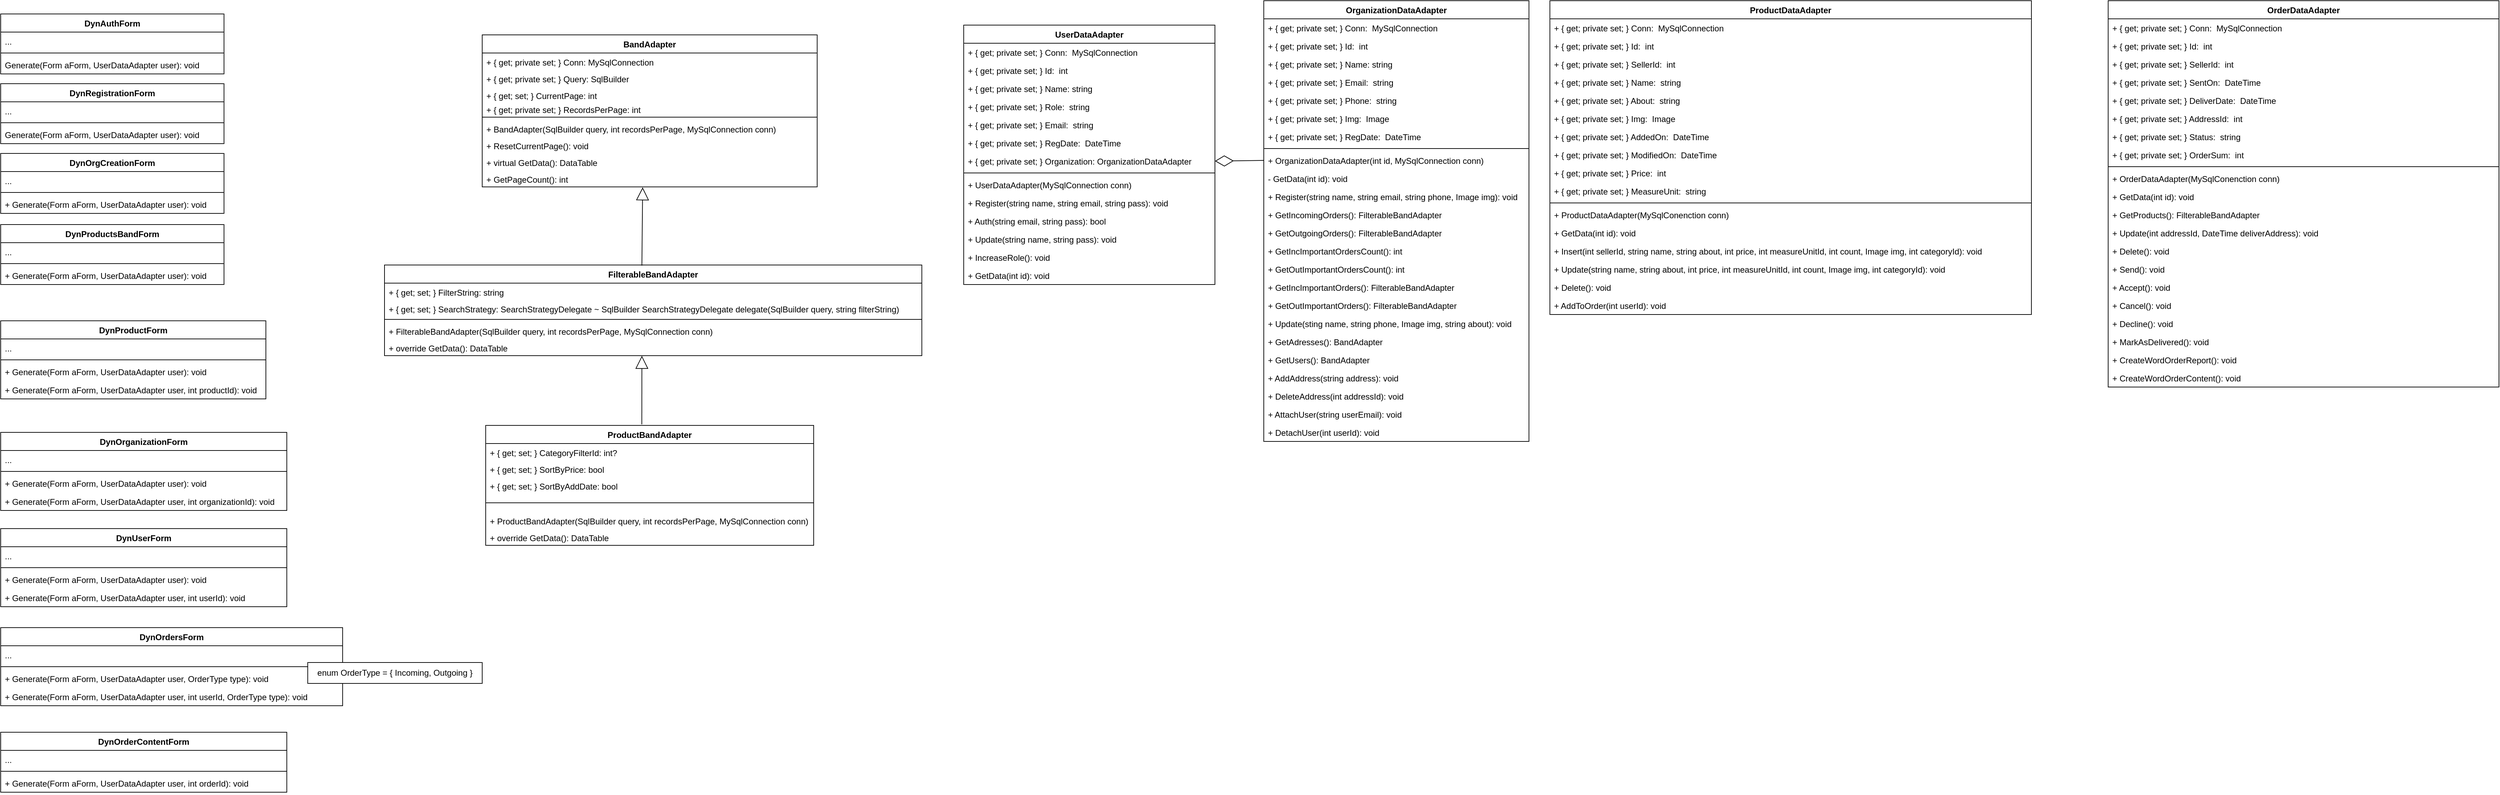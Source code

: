 <mxfile version="14.6.13" type="device" pages="2"><diagram name="Page-1" id="9f46799a-70d6-7492-0946-bef42562c5a5"><mxGraphModel dx="2186" dy="1251" grid="1" gridSize="10" guides="1" tooltips="1" connect="1" arrows="1" fold="1" page="1" pageScale="1" pageWidth="1100" pageHeight="850" background="#ffffff" math="0" shadow="0"><root><mxCell id="0"/><mxCell id="1" parent="0"/><mxCell id="-OoM3OCHSkwNyO_KjY4p-5" value="ProductBandAdapter" style="swimlane;fontStyle=1;align=center;verticalAlign=top;childLayout=stackLayout;horizontal=1;startSize=26;horizontalStack=0;resizeParent=1;resizeParentMax=0;resizeLast=0;collapsible=1;marginBottom=0;" parent="1" vertex="1"><mxGeometry x="255" y="590" width="470" height="172" as="geometry"/></mxCell><mxCell id="-OoM3OCHSkwNyO_KjY4p-13" value="+ { get; set; } CategoryFilterId: int?" style="text;strokeColor=none;fillColor=none;align=left;verticalAlign=top;spacingLeft=4;spacingRight=4;overflow=hidden;rotatable=0;points=[[0,0.5],[1,0.5]];portConstraint=eastwest;" parent="-OoM3OCHSkwNyO_KjY4p-5" vertex="1"><mxGeometry y="26" width="470" height="24" as="geometry"/></mxCell><mxCell id="-OoM3OCHSkwNyO_KjY4p-12" value="+ { get; set; } SortByPrice: bool" style="text;strokeColor=none;fillColor=none;align=left;verticalAlign=top;spacingLeft=4;spacingRight=4;overflow=hidden;rotatable=0;points=[[0,0.5],[1,0.5]];portConstraint=eastwest;" parent="-OoM3OCHSkwNyO_KjY4p-5" vertex="1"><mxGeometry y="50" width="470" height="24" as="geometry"/></mxCell><mxCell id="-OoM3OCHSkwNyO_KjY4p-16" value="+ { get; set; } SortByAddDate: bool" style="text;strokeColor=none;fillColor=none;align=left;verticalAlign=top;spacingLeft=4;spacingRight=4;overflow=hidden;rotatable=0;points=[[0,0.5],[1,0.5]];portConstraint=eastwest;" parent="-OoM3OCHSkwNyO_KjY4p-5" vertex="1"><mxGeometry y="74" width="470" height="24" as="geometry"/></mxCell><mxCell id="-OoM3OCHSkwNyO_KjY4p-7" value="" style="line;strokeWidth=1;fillColor=none;align=left;verticalAlign=middle;spacingTop=-1;spacingLeft=3;spacingRight=3;rotatable=0;labelPosition=right;points=[];portConstraint=eastwest;" parent="-OoM3OCHSkwNyO_KjY4p-5" vertex="1"><mxGeometry y="98" width="470" height="26" as="geometry"/></mxCell><mxCell id="-OoM3OCHSkwNyO_KjY4p-8" value="+ ProductBandAdapter(SqlBuilder query, int recordsPerPage, MySqlConnection conn)&#10;" style="text;strokeColor=none;fillColor=none;align=left;verticalAlign=top;spacingLeft=4;spacingRight=4;overflow=hidden;rotatable=0;points=[[0,0.5],[1,0.5]];portConstraint=eastwest;" parent="-OoM3OCHSkwNyO_KjY4p-5" vertex="1"><mxGeometry y="124" width="470" height="24" as="geometry"/></mxCell><mxCell id="-OoM3OCHSkwNyO_KjY4p-19" value="+ override GetData(): DataTable" style="text;strokeColor=none;fillColor=none;align=left;verticalAlign=top;spacingLeft=4;spacingRight=4;overflow=hidden;rotatable=0;points=[[0,0.5],[1,0.5]];portConstraint=eastwest;" parent="-OoM3OCHSkwNyO_KjY4p-5" vertex="1"><mxGeometry y="148" width="470" height="24" as="geometry"/></mxCell><mxCell id="-OoM3OCHSkwNyO_KjY4p-47" value="FilterableBandAdapter" style="swimlane;fontStyle=1;align=center;verticalAlign=top;childLayout=stackLayout;horizontal=1;startSize=26;horizontalStack=0;resizeParent=1;resizeParentMax=0;resizeLast=0;collapsible=1;marginBottom=0;" parent="1" vertex="1"><mxGeometry x="110" y="360" width="770" height="130" as="geometry"/></mxCell><mxCell id="Ltwi-1TXLER6KvGc0Dnz-1" value="+ { get; set; } FilterString: string" style="text;strokeColor=none;fillColor=none;align=left;verticalAlign=top;spacingLeft=4;spacingRight=4;overflow=hidden;rotatable=0;points=[[0,0.5],[1,0.5]];portConstraint=eastwest;" parent="-OoM3OCHSkwNyO_KjY4p-47" vertex="1"><mxGeometry y="26" width="770" height="24" as="geometry"/></mxCell><mxCell id="-OoM3OCHSkwNyO_KjY4p-53" value="+ { get; set; } SearchStrategy: SearchStrategyDelegate ~ SqlBuilder SearchStrategyDelegate delegate(SqlBuilder query, string filterString)" style="text;strokeColor=none;fillColor=none;align=left;verticalAlign=top;spacingLeft=4;spacingRight=4;overflow=hidden;rotatable=0;points=[[0,0.5],[1,0.5]];portConstraint=eastwest;" parent="-OoM3OCHSkwNyO_KjY4p-47" vertex="1"><mxGeometry y="50" width="770" height="24" as="geometry"/></mxCell><mxCell id="-OoM3OCHSkwNyO_KjY4p-49" value="" style="line;strokeWidth=1;fillColor=none;align=left;verticalAlign=middle;spacingTop=-1;spacingLeft=3;spacingRight=3;rotatable=0;labelPosition=right;points=[];portConstraint=eastwest;" parent="-OoM3OCHSkwNyO_KjY4p-47" vertex="1"><mxGeometry y="74" width="770" height="8" as="geometry"/></mxCell><mxCell id="-OoM3OCHSkwNyO_KjY4p-55" value="+ FilterableBandAdapter(SqlBuilder query, int recordsPerPage, MySqlConnection conn)&#10;" style="text;strokeColor=none;fillColor=none;align=left;verticalAlign=top;spacingLeft=4;spacingRight=4;overflow=hidden;rotatable=0;points=[[0,0.5],[1,0.5]];portConstraint=eastwest;" parent="-OoM3OCHSkwNyO_KjY4p-47" vertex="1"><mxGeometry y="82" width="770" height="24" as="geometry"/></mxCell><mxCell id="-OoM3OCHSkwNyO_KjY4p-57" value="+ override GetData(): DataTable" style="text;strokeColor=none;fillColor=none;align=left;verticalAlign=top;spacingLeft=4;spacingRight=4;overflow=hidden;rotatable=0;points=[[0,0.5],[1,0.5]];portConstraint=eastwest;" parent="-OoM3OCHSkwNyO_KjY4p-47" vertex="1"><mxGeometry y="106" width="770" height="24" as="geometry"/></mxCell><mxCell id="-OoM3OCHSkwNyO_KjY4p-61" value="" style="endArrow=block;endSize=16;endFill=0;html=1;exitX=0.476;exitY=-0.009;exitDx=0;exitDy=0;exitPerimeter=0;entryX=0.479;entryY=1.009;entryDx=0;entryDy=0;entryPerimeter=0;" parent="1" source="-OoM3OCHSkwNyO_KjY4p-5" target="-OoM3OCHSkwNyO_KjY4p-57" edge="1"><mxGeometry width="160" relative="1" as="geometry"><mxPoint y="610" as="sourcePoint"/><mxPoint x="490" y="467" as="targetPoint"/><Array as="points"/></mxGeometry></mxCell><mxCell id="-OoM3OCHSkwNyO_KjY4p-64" value="BandAdapter" style="swimlane;fontStyle=1;align=center;verticalAlign=top;childLayout=stackLayout;horizontal=1;startSize=26;horizontalStack=0;resizeParent=1;resizeParentMax=0;resizeLast=0;collapsible=1;marginBottom=0;" parent="1" vertex="1"><mxGeometry x="250" y="30" width="480" height="218" as="geometry"/></mxCell><mxCell id="-OoM3OCHSkwNyO_KjY4p-65" value="+ { get; private set; } Conn: MySqlConnection" style="text;strokeColor=none;fillColor=none;align=left;verticalAlign=top;spacingLeft=4;spacingRight=4;overflow=hidden;rotatable=0;points=[[0,0.5],[1,0.5]];portConstraint=eastwest;" parent="-OoM3OCHSkwNyO_KjY4p-64" vertex="1"><mxGeometry y="26" width="480" height="24" as="geometry"/></mxCell><mxCell id="-OoM3OCHSkwNyO_KjY4p-66" value="+ { get; private set; } Query: SqlBuilder" style="text;strokeColor=none;fillColor=none;align=left;verticalAlign=top;spacingLeft=4;spacingRight=4;overflow=hidden;rotatable=0;points=[[0,0.5],[1,0.5]];portConstraint=eastwest;" parent="-OoM3OCHSkwNyO_KjY4p-64" vertex="1"><mxGeometry y="50" width="480" height="24" as="geometry"/></mxCell><mxCell id="-OoM3OCHSkwNyO_KjY4p-68" value="+ { get; set; } CurrentPage: int" style="text;strokeColor=none;fillColor=none;align=left;verticalAlign=top;spacingLeft=4;spacingRight=4;overflow=hidden;rotatable=0;points=[[0,0.5],[1,0.5]];portConstraint=eastwest;" parent="-OoM3OCHSkwNyO_KjY4p-64" vertex="1"><mxGeometry y="74" width="480" height="20" as="geometry"/></mxCell><mxCell id="-OoM3OCHSkwNyO_KjY4p-69" value="+ { get; private set; } RecordsPerPage: int" style="text;strokeColor=none;fillColor=none;align=left;verticalAlign=top;spacingLeft=4;spacingRight=4;overflow=hidden;rotatable=0;points=[[0,0.5],[1,0.5]];portConstraint=eastwest;" parent="-OoM3OCHSkwNyO_KjY4p-64" vertex="1"><mxGeometry y="94" width="480" height="20" as="geometry"/></mxCell><mxCell id="-OoM3OCHSkwNyO_KjY4p-70" value="" style="line;strokeWidth=1;fillColor=none;align=left;verticalAlign=middle;spacingTop=-1;spacingLeft=3;spacingRight=3;rotatable=0;labelPosition=right;points=[];portConstraint=eastwest;" parent="-OoM3OCHSkwNyO_KjY4p-64" vertex="1"><mxGeometry y="114" width="480" height="8" as="geometry"/></mxCell><mxCell id="-OoM3OCHSkwNyO_KjY4p-71" value="+ BandAdapter(SqlBuilder query, int recordsPerPage, MySqlConnection conn)&#10;" style="text;strokeColor=none;fillColor=none;align=left;verticalAlign=top;spacingLeft=4;spacingRight=4;overflow=hidden;rotatable=0;points=[[0,0.5],[1,0.5]];portConstraint=eastwest;" parent="-OoM3OCHSkwNyO_KjY4p-64" vertex="1"><mxGeometry y="122" width="480" height="24" as="geometry"/></mxCell><mxCell id="-OoM3OCHSkwNyO_KjY4p-73" value="+ ResetCurrentPage(): void" style="text;strokeColor=none;fillColor=none;align=left;verticalAlign=top;spacingLeft=4;spacingRight=4;overflow=hidden;rotatable=0;points=[[0,0.5],[1,0.5]];portConstraint=eastwest;" parent="-OoM3OCHSkwNyO_KjY4p-64" vertex="1"><mxGeometry y="146" width="480" height="24" as="geometry"/></mxCell><mxCell id="-OoM3OCHSkwNyO_KjY4p-74" value="+ virtual GetData(): DataTable" style="text;strokeColor=none;fillColor=none;align=left;verticalAlign=top;spacingLeft=4;spacingRight=4;overflow=hidden;rotatable=0;points=[[0,0.5],[1,0.5]];portConstraint=eastwest;" parent="-OoM3OCHSkwNyO_KjY4p-64" vertex="1"><mxGeometry y="170" width="480" height="24" as="geometry"/></mxCell><mxCell id="-OoM3OCHSkwNyO_KjY4p-75" value="+ GetPageCount(): int" style="text;strokeColor=none;fillColor=none;align=left;verticalAlign=top;spacingLeft=4;spacingRight=4;overflow=hidden;rotatable=0;points=[[0,0.5],[1,0.5]];portConstraint=eastwest;" parent="-OoM3OCHSkwNyO_KjY4p-64" vertex="1"><mxGeometry y="194" width="480" height="24" as="geometry"/></mxCell><mxCell id="-OoM3OCHSkwNyO_KjY4p-76" value="" style="endArrow=block;endSize=16;endFill=0;html=1;exitX=0.479;exitY=0.007;exitDx=0;exitDy=0;exitPerimeter=0;entryX=0.479;entryY=1.026;entryDx=0;entryDy=0;entryPerimeter=0;" parent="1" source="-OoM3OCHSkwNyO_KjY4p-47" target="-OoM3OCHSkwNyO_KjY4p-75" edge="1"><mxGeometry width="160" relative="1" as="geometry"><mxPoint x="480.28" y="410" as="sourcePoint"/><mxPoint x="480" y="250" as="targetPoint"/><Array as="points"/></mxGeometry></mxCell><mxCell id="L6TxPQPBb4wr07b7mLTt-1" value="UserDataAdapter" style="swimlane;fontStyle=1;align=center;verticalAlign=top;childLayout=stackLayout;horizontal=1;startSize=26;horizontalStack=0;resizeParent=1;resizeParentMax=0;resizeLast=0;collapsible=1;marginBottom=0;" parent="1" vertex="1"><mxGeometry x="940" y="16" width="360" height="372" as="geometry"/></mxCell><mxCell id="L6TxPQPBb4wr07b7mLTt-36" value="+ { get; private set; } Conn:  MySqlConnection" style="text;strokeColor=none;fillColor=none;align=left;verticalAlign=top;spacingLeft=4;spacingRight=4;overflow=hidden;rotatable=0;points=[[0,0.5],[1,0.5]];portConstraint=eastwest;" parent="L6TxPQPBb4wr07b7mLTt-1" vertex="1"><mxGeometry y="26" width="360" height="26" as="geometry"/></mxCell><mxCell id="L6TxPQPBb4wr07b7mLTt-2" value="+ { get; private set; } Id:  int" style="text;strokeColor=none;fillColor=none;align=left;verticalAlign=top;spacingLeft=4;spacingRight=4;overflow=hidden;rotatable=0;points=[[0,0.5],[1,0.5]];portConstraint=eastwest;" parent="L6TxPQPBb4wr07b7mLTt-1" vertex="1"><mxGeometry y="52" width="360" height="26" as="geometry"/></mxCell><mxCell id="L6TxPQPBb4wr07b7mLTt-18" value="+ { get; private set; } Name: string" style="text;strokeColor=none;fillColor=none;align=left;verticalAlign=top;spacingLeft=4;spacingRight=4;overflow=hidden;rotatable=0;points=[[0,0.5],[1,0.5]];portConstraint=eastwest;" parent="L6TxPQPBb4wr07b7mLTt-1" vertex="1"><mxGeometry y="78" width="360" height="26" as="geometry"/></mxCell><mxCell id="L6TxPQPBb4wr07b7mLTt-14" value="+ { get; private set; } Role:  string" style="text;strokeColor=none;fillColor=none;align=left;verticalAlign=top;spacingLeft=4;spacingRight=4;overflow=hidden;rotatable=0;points=[[0,0.5],[1,0.5]];portConstraint=eastwest;" parent="L6TxPQPBb4wr07b7mLTt-1" vertex="1"><mxGeometry y="104" width="360" height="26" as="geometry"/></mxCell><mxCell id="L6TxPQPBb4wr07b7mLTt-15" value="+ { get; private set; } Email:  string" style="text;strokeColor=none;fillColor=none;align=left;verticalAlign=top;spacingLeft=4;spacingRight=4;overflow=hidden;rotatable=0;points=[[0,0.5],[1,0.5]];portConstraint=eastwest;" parent="L6TxPQPBb4wr07b7mLTt-1" vertex="1"><mxGeometry y="130" width="360" height="26" as="geometry"/></mxCell><mxCell id="L6TxPQPBb4wr07b7mLTt-16" value="+ { get; private set; } RegDate:  DateTime" style="text;strokeColor=none;fillColor=none;align=left;verticalAlign=top;spacingLeft=4;spacingRight=4;overflow=hidden;rotatable=0;points=[[0,0.5],[1,0.5]];portConstraint=eastwest;" parent="L6TxPQPBb4wr07b7mLTt-1" vertex="1"><mxGeometry y="156" width="360" height="26" as="geometry"/></mxCell><mxCell id="L6TxPQPBb4wr07b7mLTt-12" value="+ { get; private set; } Organization: OrganizationDataAdapter" style="text;strokeColor=none;fillColor=none;align=left;verticalAlign=top;spacingLeft=4;spacingRight=4;overflow=hidden;rotatable=0;points=[[0,0.5],[1,0.5]];portConstraint=eastwest;" parent="L6TxPQPBb4wr07b7mLTt-1" vertex="1"><mxGeometry y="182" width="360" height="26" as="geometry"/></mxCell><mxCell id="L6TxPQPBb4wr07b7mLTt-3" value="" style="line;strokeWidth=1;fillColor=none;align=left;verticalAlign=middle;spacingTop=-1;spacingLeft=3;spacingRight=3;rotatable=0;labelPosition=right;points=[];portConstraint=eastwest;" parent="L6TxPQPBb4wr07b7mLTt-1" vertex="1"><mxGeometry y="208" width="360" height="8" as="geometry"/></mxCell><mxCell id="L6TxPQPBb4wr07b7mLTt-35" value="+ UserDataAdapter(MySqlConnection conn)" style="text;strokeColor=none;fillColor=none;align=left;verticalAlign=top;spacingLeft=4;spacingRight=4;overflow=hidden;rotatable=0;points=[[0,0.5],[1,0.5]];portConstraint=eastwest;" parent="L6TxPQPBb4wr07b7mLTt-1" vertex="1"><mxGeometry y="216" width="360" height="26" as="geometry"/></mxCell><mxCell id="L6TxPQPBb4wr07b7mLTt-19" value="+ Register(string name, string email, string pass): void" style="text;strokeColor=none;fillColor=none;align=left;verticalAlign=top;spacingLeft=4;spacingRight=4;overflow=hidden;rotatable=0;points=[[0,0.5],[1,0.5]];portConstraint=eastwest;" parent="L6TxPQPBb4wr07b7mLTt-1" vertex="1"><mxGeometry y="242" width="360" height="26" as="geometry"/></mxCell><mxCell id="Ltwi-1TXLER6KvGc0Dnz-28" value="+ Auth(string email, string pass): bool" style="text;strokeColor=none;fillColor=none;align=left;verticalAlign=top;spacingLeft=4;spacingRight=4;overflow=hidden;rotatable=0;points=[[0,0.5],[1,0.5]];portConstraint=eastwest;" parent="L6TxPQPBb4wr07b7mLTt-1" vertex="1"><mxGeometry y="268" width="360" height="26" as="geometry"/></mxCell><mxCell id="Ltwi-1TXLER6KvGc0Dnz-31" value="+ Update(string name, string pass): void" style="text;strokeColor=none;fillColor=none;align=left;verticalAlign=top;spacingLeft=4;spacingRight=4;overflow=hidden;rotatable=0;points=[[0,0.5],[1,0.5]];portConstraint=eastwest;" parent="L6TxPQPBb4wr07b7mLTt-1" vertex="1"><mxGeometry y="294" width="360" height="26" as="geometry"/></mxCell><mxCell id="Ltwi-1TXLER6KvGc0Dnz-29" value="+ IncreaseRole(): void" style="text;strokeColor=none;fillColor=none;align=left;verticalAlign=top;spacingLeft=4;spacingRight=4;overflow=hidden;rotatable=0;points=[[0,0.5],[1,0.5]];portConstraint=eastwest;" parent="L6TxPQPBb4wr07b7mLTt-1" vertex="1"><mxGeometry y="320" width="360" height="26" as="geometry"/></mxCell><mxCell id="L6TxPQPBb4wr07b7mLTt-4" value="+ GetData(int id): void" style="text;strokeColor=none;fillColor=none;align=left;verticalAlign=top;spacingLeft=4;spacingRight=4;overflow=hidden;rotatable=0;points=[[0,0.5],[1,0.5]];portConstraint=eastwest;" parent="L6TxPQPBb4wr07b7mLTt-1" vertex="1"><mxGeometry y="346" width="360" height="26" as="geometry"/></mxCell><mxCell id="L6TxPQPBb4wr07b7mLTt-40" value="OrganizationDataAdapter" style="swimlane;fontStyle=1;align=center;verticalAlign=top;childLayout=stackLayout;horizontal=1;startSize=26;horizontalStack=0;resizeParent=1;resizeParentMax=0;resizeLast=0;collapsible=1;marginBottom=0;" parent="1" vertex="1"><mxGeometry x="1370" y="-19" width="380" height="632" as="geometry"/></mxCell><mxCell id="L6TxPQPBb4wr07b7mLTt-41" value="+ { get; private set; } Conn:  MySqlConnection" style="text;strokeColor=none;fillColor=none;align=left;verticalAlign=top;spacingLeft=4;spacingRight=4;overflow=hidden;rotatable=0;points=[[0,0.5],[1,0.5]];portConstraint=eastwest;" parent="L6TxPQPBb4wr07b7mLTt-40" vertex="1"><mxGeometry y="26" width="380" height="26" as="geometry"/></mxCell><mxCell id="L6TxPQPBb4wr07b7mLTt-42" value="+ { get; private set; } Id:  int" style="text;strokeColor=none;fillColor=none;align=left;verticalAlign=top;spacingLeft=4;spacingRight=4;overflow=hidden;rotatable=0;points=[[0,0.5],[1,0.5]];portConstraint=eastwest;" parent="L6TxPQPBb4wr07b7mLTt-40" vertex="1"><mxGeometry y="52" width="380" height="26" as="geometry"/></mxCell><mxCell id="L6TxPQPBb4wr07b7mLTt-43" value="+ { get; private set; } Name: string" style="text;strokeColor=none;fillColor=none;align=left;verticalAlign=top;spacingLeft=4;spacingRight=4;overflow=hidden;rotatable=0;points=[[0,0.5],[1,0.5]];portConstraint=eastwest;" parent="L6TxPQPBb4wr07b7mLTt-40" vertex="1"><mxGeometry y="78" width="380" height="26" as="geometry"/></mxCell><mxCell id="L6TxPQPBb4wr07b7mLTt-50" value="+ { get; private set; } Email:  string" style="text;strokeColor=none;fillColor=none;align=left;verticalAlign=top;spacingLeft=4;spacingRight=4;overflow=hidden;rotatable=0;points=[[0,0.5],[1,0.5]];portConstraint=eastwest;" parent="L6TxPQPBb4wr07b7mLTt-40" vertex="1"><mxGeometry y="104" width="380" height="26" as="geometry"/></mxCell><mxCell id="L6TxPQPBb4wr07b7mLTt-51" value="+ { get; private set; } Phone:  string" style="text;strokeColor=none;fillColor=none;align=left;verticalAlign=top;spacingLeft=4;spacingRight=4;overflow=hidden;rotatable=0;points=[[0,0.5],[1,0.5]];portConstraint=eastwest;" parent="L6TxPQPBb4wr07b7mLTt-40" vertex="1"><mxGeometry y="130" width="380" height="26" as="geometry"/></mxCell><mxCell id="L6TxPQPBb4wr07b7mLTt-44" value="+ { get; private set; } Img:  Image" style="text;strokeColor=none;fillColor=none;align=left;verticalAlign=top;spacingLeft=4;spacingRight=4;overflow=hidden;rotatable=0;points=[[0,0.5],[1,0.5]];portConstraint=eastwest;" parent="L6TxPQPBb4wr07b7mLTt-40" vertex="1"><mxGeometry y="156" width="380" height="26" as="geometry"/></mxCell><mxCell id="L6TxPQPBb4wr07b7mLTt-45" value="+ { get; private set; } RegDate:  DateTime" style="text;strokeColor=none;fillColor=none;align=left;verticalAlign=top;spacingLeft=4;spacingRight=4;overflow=hidden;rotatable=0;points=[[0,0.5],[1,0.5]];portConstraint=eastwest;" parent="L6TxPQPBb4wr07b7mLTt-40" vertex="1"><mxGeometry y="182" width="380" height="26" as="geometry"/></mxCell><mxCell id="L6TxPQPBb4wr07b7mLTt-47" value="" style="line;strokeWidth=1;fillColor=none;align=left;verticalAlign=middle;spacingTop=-1;spacingLeft=3;spacingRight=3;rotatable=0;labelPosition=right;points=[];portConstraint=eastwest;" parent="L6TxPQPBb4wr07b7mLTt-40" vertex="1"><mxGeometry y="208" width="380" height="8" as="geometry"/></mxCell><mxCell id="L6TxPQPBb4wr07b7mLTt-48" value="+ OrganizationDataAdapter(int id, MySqlConnection conn)" style="text;strokeColor=none;fillColor=none;align=left;verticalAlign=top;spacingLeft=4;spacingRight=4;overflow=hidden;rotatable=0;points=[[0,0.5],[1,0.5]];portConstraint=eastwest;" parent="L6TxPQPBb4wr07b7mLTt-40" vertex="1"><mxGeometry y="216" width="380" height="26" as="geometry"/></mxCell><mxCell id="L6TxPQPBb4wr07b7mLTt-57" value="- GetData(int id): void" style="text;strokeColor=none;fillColor=none;align=left;verticalAlign=top;spacingLeft=4;spacingRight=4;overflow=hidden;rotatable=0;points=[[0,0.5],[1,0.5]];portConstraint=eastwest;" parent="L6TxPQPBb4wr07b7mLTt-40" vertex="1"><mxGeometry y="242" width="380" height="26" as="geometry"/></mxCell><mxCell id="L6TxPQPBb4wr07b7mLTt-56" value="+ Register(string name, string email, string phone, Image img): void" style="text;strokeColor=none;fillColor=none;align=left;verticalAlign=top;spacingLeft=4;spacingRight=4;overflow=hidden;rotatable=0;points=[[0,0.5],[1,0.5]];portConstraint=eastwest;" parent="L6TxPQPBb4wr07b7mLTt-40" vertex="1"><mxGeometry y="268" width="380" height="26" as="geometry"/></mxCell><mxCell id="L6TxPQPBb4wr07b7mLTt-49" value="+ GetIncomingOrders(): FilterableBandAdapter" style="text;strokeColor=none;fillColor=none;align=left;verticalAlign=top;spacingLeft=4;spacingRight=4;overflow=hidden;rotatable=0;points=[[0,0.5],[1,0.5]];portConstraint=eastwest;" parent="L6TxPQPBb4wr07b7mLTt-40" vertex="1"><mxGeometry y="294" width="380" height="26" as="geometry"/></mxCell><mxCell id="L6TxPQPBb4wr07b7mLTt-58" value="+ GetOutgoingOrders(): FilterableBandAdapter" style="text;strokeColor=none;fillColor=none;align=left;verticalAlign=top;spacingLeft=4;spacingRight=4;overflow=hidden;rotatable=0;points=[[0,0.5],[1,0.5]];portConstraint=eastwest;" parent="L6TxPQPBb4wr07b7mLTt-40" vertex="1"><mxGeometry y="320" width="380" height="26" as="geometry"/></mxCell><mxCell id="L6TxPQPBb4wr07b7mLTt-59" value="+ GetIncImportantOrdersCount(): int" style="text;strokeColor=none;fillColor=none;align=left;verticalAlign=top;spacingLeft=4;spacingRight=4;overflow=hidden;rotatable=0;points=[[0,0.5],[1,0.5]];portConstraint=eastwest;" parent="L6TxPQPBb4wr07b7mLTt-40" vertex="1"><mxGeometry y="346" width="380" height="26" as="geometry"/></mxCell><mxCell id="L6TxPQPBb4wr07b7mLTt-60" value="+ GetOutImportantOrdersCount(): int" style="text;strokeColor=none;fillColor=none;align=left;verticalAlign=top;spacingLeft=4;spacingRight=4;overflow=hidden;rotatable=0;points=[[0,0.5],[1,0.5]];portConstraint=eastwest;" parent="L6TxPQPBb4wr07b7mLTt-40" vertex="1"><mxGeometry y="372" width="380" height="26" as="geometry"/></mxCell><mxCell id="ARWruLxaLWBxoOxuqQu1-2" value="+ GetIncImportantOrders(): FilterableBandAdapter" style="text;strokeColor=none;fillColor=none;align=left;verticalAlign=top;spacingLeft=4;spacingRight=4;overflow=hidden;rotatable=0;points=[[0,0.5],[1,0.5]];portConstraint=eastwest;" parent="L6TxPQPBb4wr07b7mLTt-40" vertex="1"><mxGeometry y="398" width="380" height="26" as="geometry"/></mxCell><mxCell id="Ltwi-1TXLER6KvGc0Dnz-32" value="+ GetOutImportantOrders(): FilterableBandAdapter" style="text;strokeColor=none;fillColor=none;align=left;verticalAlign=top;spacingLeft=4;spacingRight=4;overflow=hidden;rotatable=0;points=[[0,0.5],[1,0.5]];portConstraint=eastwest;" parent="L6TxPQPBb4wr07b7mLTt-40" vertex="1"><mxGeometry y="424" width="380" height="26" as="geometry"/></mxCell><mxCell id="ARWruLxaLWBxoOxuqQu1-3" value="+ Update(sting name, string phone, Image img, string about): void" style="text;strokeColor=none;fillColor=none;align=left;verticalAlign=top;spacingLeft=4;spacingRight=4;overflow=hidden;rotatable=0;points=[[0,0.5],[1,0.5]];portConstraint=eastwest;" parent="L6TxPQPBb4wr07b7mLTt-40" vertex="1"><mxGeometry y="450" width="380" height="26" as="geometry"/></mxCell><mxCell id="Ltwi-1TXLER6KvGc0Dnz-34" value="+ GetAdresses(): BandAdapter" style="text;strokeColor=none;fillColor=none;align=left;verticalAlign=top;spacingLeft=4;spacingRight=4;overflow=hidden;rotatable=0;points=[[0,0.5],[1,0.5]];portConstraint=eastwest;" parent="L6TxPQPBb4wr07b7mLTt-40" vertex="1"><mxGeometry y="476" width="380" height="26" as="geometry"/></mxCell><mxCell id="Ltwi-1TXLER6KvGc0Dnz-33" value="+ GetUsers(): BandAdapter" style="text;strokeColor=none;fillColor=none;align=left;verticalAlign=top;spacingLeft=4;spacingRight=4;overflow=hidden;rotatable=0;points=[[0,0.5],[1,0.5]];portConstraint=eastwest;" parent="L6TxPQPBb4wr07b7mLTt-40" vertex="1"><mxGeometry y="502" width="380" height="26" as="geometry"/></mxCell><mxCell id="Ltwi-1TXLER6KvGc0Dnz-35" value="+ AddAddress(string address): void" style="text;strokeColor=none;fillColor=none;align=left;verticalAlign=top;spacingLeft=4;spacingRight=4;overflow=hidden;rotatable=0;points=[[0,0.5],[1,0.5]];portConstraint=eastwest;" parent="L6TxPQPBb4wr07b7mLTt-40" vertex="1"><mxGeometry y="528" width="380" height="26" as="geometry"/></mxCell><mxCell id="Ltwi-1TXLER6KvGc0Dnz-36" value="+ DeleteAddress(int addressId): void" style="text;strokeColor=none;fillColor=none;align=left;verticalAlign=top;spacingLeft=4;spacingRight=4;overflow=hidden;rotatable=0;points=[[0,0.5],[1,0.5]];portConstraint=eastwest;" parent="L6TxPQPBb4wr07b7mLTt-40" vertex="1"><mxGeometry y="554" width="380" height="26" as="geometry"/></mxCell><mxCell id="Ltwi-1TXLER6KvGc0Dnz-37" value="+ AttachUser(string userEmail): void" style="text;strokeColor=none;fillColor=none;align=left;verticalAlign=top;spacingLeft=4;spacingRight=4;overflow=hidden;rotatable=0;points=[[0,0.5],[1,0.5]];portConstraint=eastwest;" parent="L6TxPQPBb4wr07b7mLTt-40" vertex="1"><mxGeometry y="580" width="380" height="26" as="geometry"/></mxCell><mxCell id="Ltwi-1TXLER6KvGc0Dnz-38" value="+ DetachUser(int userId): void" style="text;strokeColor=none;fillColor=none;align=left;verticalAlign=top;spacingLeft=4;spacingRight=4;overflow=hidden;rotatable=0;points=[[0,0.5],[1,0.5]];portConstraint=eastwest;" parent="L6TxPQPBb4wr07b7mLTt-40" vertex="1"><mxGeometry y="606" width="380" height="26" as="geometry"/></mxCell><mxCell id="Ltwi-1TXLER6KvGc0Dnz-3" value="ProductDataAdapter" style="swimlane;fontStyle=1;align=center;verticalAlign=top;childLayout=stackLayout;horizontal=1;startSize=26;horizontalStack=0;resizeParent=1;resizeParentMax=0;resizeLast=0;collapsible=1;marginBottom=0;" parent="1" vertex="1"><mxGeometry x="1780" y="-19" width="690" height="450" as="geometry"/></mxCell><mxCell id="Ltwi-1TXLER6KvGc0Dnz-26" value="+ { get; private set; } Conn:  MySqlConnection" style="text;strokeColor=none;fillColor=none;align=left;verticalAlign=top;spacingLeft=4;spacingRight=4;overflow=hidden;rotatable=0;points=[[0,0.5],[1,0.5]];portConstraint=eastwest;" parent="Ltwi-1TXLER6KvGc0Dnz-3" vertex="1"><mxGeometry y="26" width="690" height="26" as="geometry"/></mxCell><mxCell id="Ltwi-1TXLER6KvGc0Dnz-7" value="+ { get; private set; } Id:  int" style="text;strokeColor=none;fillColor=none;align=left;verticalAlign=top;spacingLeft=4;spacingRight=4;overflow=hidden;rotatable=0;points=[[0,0.5],[1,0.5]];portConstraint=eastwest;" parent="Ltwi-1TXLER6KvGc0Dnz-3" vertex="1"><mxGeometry y="52" width="690" height="26" as="geometry"/></mxCell><mxCell id="Ltwi-1TXLER6KvGc0Dnz-11" value="+ { get; private set; } SellerId:  int" style="text;strokeColor=none;fillColor=none;align=left;verticalAlign=top;spacingLeft=4;spacingRight=4;overflow=hidden;rotatable=0;points=[[0,0.5],[1,0.5]];portConstraint=eastwest;" parent="Ltwi-1TXLER6KvGc0Dnz-3" vertex="1"><mxGeometry y="78" width="690" height="26" as="geometry"/></mxCell><mxCell id="Ltwi-1TXLER6KvGc0Dnz-9" value="+ { get; private set; } Name:  string" style="text;strokeColor=none;fillColor=none;align=left;verticalAlign=top;spacingLeft=4;spacingRight=4;overflow=hidden;rotatable=0;points=[[0,0.5],[1,0.5]];portConstraint=eastwest;" parent="Ltwi-1TXLER6KvGc0Dnz-3" vertex="1"><mxGeometry y="104" width="690" height="26" as="geometry"/></mxCell><mxCell id="Ltwi-1TXLER6KvGc0Dnz-8" value="+ { get; private set; } About:  string" style="text;strokeColor=none;fillColor=none;align=left;verticalAlign=top;spacingLeft=4;spacingRight=4;overflow=hidden;rotatable=0;points=[[0,0.5],[1,0.5]];portConstraint=eastwest;" parent="Ltwi-1TXLER6KvGc0Dnz-3" vertex="1"><mxGeometry y="130" width="690" height="26" as="geometry"/></mxCell><mxCell id="Ltwi-1TXLER6KvGc0Dnz-10" value="+ { get; private set; } Img:  Image" style="text;strokeColor=none;fillColor=none;align=left;verticalAlign=top;spacingLeft=4;spacingRight=4;overflow=hidden;rotatable=0;points=[[0,0.5],[1,0.5]];portConstraint=eastwest;" parent="Ltwi-1TXLER6KvGc0Dnz-3" vertex="1"><mxGeometry y="156" width="690" height="26" as="geometry"/></mxCell><mxCell id="Ltwi-1TXLER6KvGc0Dnz-12" value="+ { get; private set; } AddedOn:  DateTime" style="text;strokeColor=none;fillColor=none;align=left;verticalAlign=top;spacingLeft=4;spacingRight=4;overflow=hidden;rotatable=0;points=[[0,0.5],[1,0.5]];portConstraint=eastwest;" parent="Ltwi-1TXLER6KvGc0Dnz-3" vertex="1"><mxGeometry y="182" width="690" height="26" as="geometry"/></mxCell><mxCell id="Ltwi-1TXLER6KvGc0Dnz-17" value="+ { get; private set; } ModifiedOn:  DateTime" style="text;strokeColor=none;fillColor=none;align=left;verticalAlign=top;spacingLeft=4;spacingRight=4;overflow=hidden;rotatable=0;points=[[0,0.5],[1,0.5]];portConstraint=eastwest;" parent="Ltwi-1TXLER6KvGc0Dnz-3" vertex="1"><mxGeometry y="208" width="690" height="26" as="geometry"/></mxCell><mxCell id="Ltwi-1TXLER6KvGc0Dnz-15" value="+ { get; private set; } Price:  int" style="text;strokeColor=none;fillColor=none;align=left;verticalAlign=top;spacingLeft=4;spacingRight=4;overflow=hidden;rotatable=0;points=[[0,0.5],[1,0.5]];portConstraint=eastwest;" parent="Ltwi-1TXLER6KvGc0Dnz-3" vertex="1"><mxGeometry y="234" width="690" height="26" as="geometry"/></mxCell><mxCell id="Ltwi-1TXLER6KvGc0Dnz-14" value="+ { get; private set; } MeasureUnit:  string" style="text;strokeColor=none;fillColor=none;align=left;verticalAlign=top;spacingLeft=4;spacingRight=4;overflow=hidden;rotatable=0;points=[[0,0.5],[1,0.5]];portConstraint=eastwest;" parent="Ltwi-1TXLER6KvGc0Dnz-3" vertex="1"><mxGeometry y="260" width="690" height="26" as="geometry"/></mxCell><mxCell id="Ltwi-1TXLER6KvGc0Dnz-5" value="" style="line;strokeWidth=1;fillColor=none;align=left;verticalAlign=middle;spacingTop=-1;spacingLeft=3;spacingRight=3;rotatable=0;labelPosition=right;points=[];portConstraint=eastwest;" parent="Ltwi-1TXLER6KvGc0Dnz-3" vertex="1"><mxGeometry y="286" width="690" height="8" as="geometry"/></mxCell><mxCell id="Ltwi-1TXLER6KvGc0Dnz-6" value="+ ProductDataAdapter(MySqlConenction conn)" style="text;strokeColor=none;fillColor=none;align=left;verticalAlign=top;spacingLeft=4;spacingRight=4;overflow=hidden;rotatable=0;points=[[0,0.5],[1,0.5]];portConstraint=eastwest;" parent="Ltwi-1TXLER6KvGc0Dnz-3" vertex="1"><mxGeometry y="294" width="690" height="26" as="geometry"/></mxCell><mxCell id="Ltwi-1TXLER6KvGc0Dnz-18" value="+ GetData(int id): void" style="text;strokeColor=none;fillColor=none;align=left;verticalAlign=top;spacingLeft=4;spacingRight=4;overflow=hidden;rotatable=0;points=[[0,0.5],[1,0.5]];portConstraint=eastwest;" parent="Ltwi-1TXLER6KvGc0Dnz-3" vertex="1"><mxGeometry y="320" width="690" height="26" as="geometry"/></mxCell><mxCell id="Ltwi-1TXLER6KvGc0Dnz-25" value="+ Insert(int sellerId, string name, string about, int price, int measureUnitId, int count, Image img, int categoryId): void" style="text;strokeColor=none;fillColor=none;align=left;verticalAlign=top;spacingLeft=4;spacingRight=4;overflow=hidden;rotatable=0;points=[[0,0.5],[1,0.5]];portConstraint=eastwest;" parent="Ltwi-1TXLER6KvGc0Dnz-3" vertex="1"><mxGeometry y="346" width="690" height="26" as="geometry"/></mxCell><mxCell id="Ltwi-1TXLER6KvGc0Dnz-19" value="+ Update(string name, string about, int price, int measureUnitId, int count, Image img, int categoryId): void" style="text;strokeColor=none;fillColor=none;align=left;verticalAlign=top;spacingLeft=4;spacingRight=4;overflow=hidden;rotatable=0;points=[[0,0.5],[1,0.5]];portConstraint=eastwest;" parent="Ltwi-1TXLER6KvGc0Dnz-3" vertex="1"><mxGeometry y="372" width="690" height="26" as="geometry"/></mxCell><mxCell id="Ltwi-1TXLER6KvGc0Dnz-24" value="+ Delete(): void" style="text;strokeColor=none;fillColor=none;align=left;verticalAlign=top;spacingLeft=4;spacingRight=4;overflow=hidden;rotatable=0;points=[[0,0.5],[1,0.5]];portConstraint=eastwest;" parent="Ltwi-1TXLER6KvGc0Dnz-3" vertex="1"><mxGeometry y="398" width="690" height="26" as="geometry"/></mxCell><mxCell id="Ltwi-1TXLER6KvGc0Dnz-22" value="+ AddToOrder(int userId): void" style="text;strokeColor=none;fillColor=none;align=left;verticalAlign=top;spacingLeft=4;spacingRight=4;overflow=hidden;rotatable=0;points=[[0,0.5],[1,0.5]];portConstraint=eastwest;" parent="Ltwi-1TXLER6KvGc0Dnz-3" vertex="1"><mxGeometry y="424" width="690" height="26" as="geometry"/></mxCell><mxCell id="Ltwi-1TXLER6KvGc0Dnz-40" value="OrderDataAdapter" style="swimlane;fontStyle=1;align=center;verticalAlign=top;childLayout=stackLayout;horizontal=1;startSize=26;horizontalStack=0;resizeParent=1;resizeParentMax=0;resizeLast=0;collapsible=1;marginBottom=0;" parent="1" vertex="1"><mxGeometry x="2580" y="-19" width="560" height="554" as="geometry"/></mxCell><mxCell id="Ltwi-1TXLER6KvGc0Dnz-41" value="+ { get; private set; } Conn:  MySqlConnection" style="text;strokeColor=none;fillColor=none;align=left;verticalAlign=top;spacingLeft=4;spacingRight=4;overflow=hidden;rotatable=0;points=[[0,0.5],[1,0.5]];portConstraint=eastwest;" parent="Ltwi-1TXLER6KvGc0Dnz-40" vertex="1"><mxGeometry y="26" width="560" height="26" as="geometry"/></mxCell><mxCell id="Ltwi-1TXLER6KvGc0Dnz-42" value="+ { get; private set; } Id:  int" style="text;strokeColor=none;fillColor=none;align=left;verticalAlign=top;spacingLeft=4;spacingRight=4;overflow=hidden;rotatable=0;points=[[0,0.5],[1,0.5]];portConstraint=eastwest;" parent="Ltwi-1TXLER6KvGc0Dnz-40" vertex="1"><mxGeometry y="52" width="560" height="26" as="geometry"/></mxCell><mxCell id="Ltwi-1TXLER6KvGc0Dnz-43" value="+ { get; private set; } SellerId:  int" style="text;strokeColor=none;fillColor=none;align=left;verticalAlign=top;spacingLeft=4;spacingRight=4;overflow=hidden;rotatable=0;points=[[0,0.5],[1,0.5]];portConstraint=eastwest;" parent="Ltwi-1TXLER6KvGc0Dnz-40" vertex="1"><mxGeometry y="78" width="560" height="26" as="geometry"/></mxCell><mxCell id="Ltwi-1TXLER6KvGc0Dnz-47" value="+ { get; private set; } SentOn:  DateTime" style="text;strokeColor=none;fillColor=none;align=left;verticalAlign=top;spacingLeft=4;spacingRight=4;overflow=hidden;rotatable=0;points=[[0,0.5],[1,0.5]];portConstraint=eastwest;" parent="Ltwi-1TXLER6KvGc0Dnz-40" vertex="1"><mxGeometry y="104" width="560" height="26" as="geometry"/></mxCell><mxCell id="Ltwi-1TXLER6KvGc0Dnz-48" value="+ { get; private set; } DeliverDate:  DateTime" style="text;strokeColor=none;fillColor=none;align=left;verticalAlign=top;spacingLeft=4;spacingRight=4;overflow=hidden;rotatable=0;points=[[0,0.5],[1,0.5]];portConstraint=eastwest;" parent="Ltwi-1TXLER6KvGc0Dnz-40" vertex="1"><mxGeometry y="130" width="560" height="26" as="geometry"/></mxCell><mxCell id="Ltwi-1TXLER6KvGc0Dnz-49" value="+ { get; private set; } AddressId:  int" style="text;strokeColor=none;fillColor=none;align=left;verticalAlign=top;spacingLeft=4;spacingRight=4;overflow=hidden;rotatable=0;points=[[0,0.5],[1,0.5]];portConstraint=eastwest;" parent="Ltwi-1TXLER6KvGc0Dnz-40" vertex="1"><mxGeometry y="156" width="560" height="26" as="geometry"/></mxCell><mxCell id="Ltwi-1TXLER6KvGc0Dnz-60" value="+ { get; private set; } Status:  string" style="text;strokeColor=none;fillColor=none;align=left;verticalAlign=top;spacingLeft=4;spacingRight=4;overflow=hidden;rotatable=0;points=[[0,0.5],[1,0.5]];portConstraint=eastwest;" parent="Ltwi-1TXLER6KvGc0Dnz-40" vertex="1"><mxGeometry y="182" width="560" height="26" as="geometry"/></mxCell><mxCell id="Ltwi-1TXLER6KvGc0Dnz-50" value="+ { get; private set; } OrderSum:  int" style="text;strokeColor=none;fillColor=none;align=left;verticalAlign=top;spacingLeft=4;spacingRight=4;overflow=hidden;rotatable=0;points=[[0,0.5],[1,0.5]];portConstraint=eastwest;" parent="Ltwi-1TXLER6KvGc0Dnz-40" vertex="1"><mxGeometry y="208" width="560" height="26" as="geometry"/></mxCell><mxCell id="Ltwi-1TXLER6KvGc0Dnz-51" value="" style="line;strokeWidth=1;fillColor=none;align=left;verticalAlign=middle;spacingTop=-1;spacingLeft=3;spacingRight=3;rotatable=0;labelPosition=right;points=[];portConstraint=eastwest;" parent="Ltwi-1TXLER6KvGc0Dnz-40" vertex="1"><mxGeometry y="234" width="560" height="8" as="geometry"/></mxCell><mxCell id="Ltwi-1TXLER6KvGc0Dnz-52" value="+ OrderDataAdapter(MySqlConenction conn)" style="text;strokeColor=none;fillColor=none;align=left;verticalAlign=top;spacingLeft=4;spacingRight=4;overflow=hidden;rotatable=0;points=[[0,0.5],[1,0.5]];portConstraint=eastwest;" parent="Ltwi-1TXLER6KvGc0Dnz-40" vertex="1"><mxGeometry y="242" width="560" height="26" as="geometry"/></mxCell><mxCell id="Ltwi-1TXLER6KvGc0Dnz-53" value="+ GetData(int id): void" style="text;strokeColor=none;fillColor=none;align=left;verticalAlign=top;spacingLeft=4;spacingRight=4;overflow=hidden;rotatable=0;points=[[0,0.5],[1,0.5]];portConstraint=eastwest;" parent="Ltwi-1TXLER6KvGc0Dnz-40" vertex="1"><mxGeometry y="268" width="560" height="26" as="geometry"/></mxCell><mxCell id="Ltwi-1TXLER6KvGc0Dnz-62" value="+ GetProducts(): FilterableBandAdapter" style="text;strokeColor=none;fillColor=none;align=left;verticalAlign=top;spacingLeft=4;spacingRight=4;overflow=hidden;rotatable=0;points=[[0,0.5],[1,0.5]];portConstraint=eastwest;" parent="Ltwi-1TXLER6KvGc0Dnz-40" vertex="1"><mxGeometry y="294" width="560" height="26" as="geometry"/></mxCell><mxCell id="Ltwi-1TXLER6KvGc0Dnz-55" value="+ Update(int addressId, DateTime deliverAddress): void" style="text;strokeColor=none;fillColor=none;align=left;verticalAlign=top;spacingLeft=4;spacingRight=4;overflow=hidden;rotatable=0;points=[[0,0.5],[1,0.5]];portConstraint=eastwest;" parent="Ltwi-1TXLER6KvGc0Dnz-40" vertex="1"><mxGeometry y="320" width="560" height="26" as="geometry"/></mxCell><mxCell id="Ltwi-1TXLER6KvGc0Dnz-56" value="+ Delete(): void" style="text;strokeColor=none;fillColor=none;align=left;verticalAlign=top;spacingLeft=4;spacingRight=4;overflow=hidden;rotatable=0;points=[[0,0.5],[1,0.5]];portConstraint=eastwest;" parent="Ltwi-1TXLER6KvGc0Dnz-40" vertex="1"><mxGeometry y="346" width="560" height="26" as="geometry"/></mxCell><mxCell id="Ltwi-1TXLER6KvGc0Dnz-57" value="+ Send(): void" style="text;strokeColor=none;fillColor=none;align=left;verticalAlign=top;spacingLeft=4;spacingRight=4;overflow=hidden;rotatable=0;points=[[0,0.5],[1,0.5]];portConstraint=eastwest;" parent="Ltwi-1TXLER6KvGc0Dnz-40" vertex="1"><mxGeometry y="372" width="560" height="26" as="geometry"/></mxCell><mxCell id="Ltwi-1TXLER6KvGc0Dnz-64" value="+ Accept(): void" style="text;strokeColor=none;fillColor=none;align=left;verticalAlign=top;spacingLeft=4;spacingRight=4;overflow=hidden;rotatable=0;points=[[0,0.5],[1,0.5]];portConstraint=eastwest;" parent="Ltwi-1TXLER6KvGc0Dnz-40" vertex="1"><mxGeometry y="398" width="560" height="26" as="geometry"/></mxCell><mxCell id="Ltwi-1TXLER6KvGc0Dnz-69" value="+ Cancel(): void" style="text;strokeColor=none;fillColor=none;align=left;verticalAlign=top;spacingLeft=4;spacingRight=4;overflow=hidden;rotatable=0;points=[[0,0.5],[1,0.5]];portConstraint=eastwest;" parent="Ltwi-1TXLER6KvGc0Dnz-40" vertex="1"><mxGeometry y="424" width="560" height="26" as="geometry"/></mxCell><mxCell id="Ltwi-1TXLER6KvGc0Dnz-65" value="+ Decline(): void" style="text;strokeColor=none;fillColor=none;align=left;verticalAlign=top;spacingLeft=4;spacingRight=4;overflow=hidden;rotatable=0;points=[[0,0.5],[1,0.5]];portConstraint=eastwest;" parent="Ltwi-1TXLER6KvGc0Dnz-40" vertex="1"><mxGeometry y="450" width="560" height="26" as="geometry"/></mxCell><mxCell id="Ltwi-1TXLER6KvGc0Dnz-66" value="+ MarkAsDelivered(): void" style="text;strokeColor=none;fillColor=none;align=left;verticalAlign=top;spacingLeft=4;spacingRight=4;overflow=hidden;rotatable=0;points=[[0,0.5],[1,0.5]];portConstraint=eastwest;" parent="Ltwi-1TXLER6KvGc0Dnz-40" vertex="1"><mxGeometry y="476" width="560" height="26" as="geometry"/></mxCell><mxCell id="Ltwi-1TXLER6KvGc0Dnz-67" value="+ CreateWordOrderReport(): void" style="text;strokeColor=none;fillColor=none;align=left;verticalAlign=top;spacingLeft=4;spacingRight=4;overflow=hidden;rotatable=0;points=[[0,0.5],[1,0.5]];portConstraint=eastwest;" parent="Ltwi-1TXLER6KvGc0Dnz-40" vertex="1"><mxGeometry y="502" width="560" height="26" as="geometry"/></mxCell><mxCell id="Ltwi-1TXLER6KvGc0Dnz-63" value="+ CreateWordOrderContent(): void" style="text;strokeColor=none;fillColor=none;align=left;verticalAlign=top;spacingLeft=4;spacingRight=4;overflow=hidden;rotatable=0;points=[[0,0.5],[1,0.5]];portConstraint=eastwest;" parent="Ltwi-1TXLER6KvGc0Dnz-40" vertex="1"><mxGeometry y="528" width="560" height="26" as="geometry"/></mxCell><mxCell id="Ltwi-1TXLER6KvGc0Dnz-70" value="DynAuthForm" style="swimlane;fontStyle=1;align=center;verticalAlign=top;childLayout=stackLayout;horizontal=1;startSize=26;horizontalStack=0;resizeParent=1;resizeParentMax=0;resizeLast=0;collapsible=1;marginBottom=0;" parent="1" vertex="1"><mxGeometry x="-440" width="320" height="86" as="geometry"/></mxCell><mxCell id="Ltwi-1TXLER6KvGc0Dnz-71" value="..." style="text;strokeColor=none;fillColor=none;align=left;verticalAlign=top;spacingLeft=4;spacingRight=4;overflow=hidden;rotatable=0;points=[[0,0.5],[1,0.5]];portConstraint=eastwest;" parent="Ltwi-1TXLER6KvGc0Dnz-70" vertex="1"><mxGeometry y="26" width="320" height="26" as="geometry"/></mxCell><mxCell id="Ltwi-1TXLER6KvGc0Dnz-72" value="" style="line;strokeWidth=1;fillColor=none;align=left;verticalAlign=middle;spacingTop=-1;spacingLeft=3;spacingRight=3;rotatable=0;labelPosition=right;points=[];portConstraint=eastwest;" parent="Ltwi-1TXLER6KvGc0Dnz-70" vertex="1"><mxGeometry y="52" width="320" height="8" as="geometry"/></mxCell><mxCell id="Ltwi-1TXLER6KvGc0Dnz-73" value="Generate(Form aForm, UserDataAdapter user): void" style="text;strokeColor=none;fillColor=none;align=left;verticalAlign=top;spacingLeft=4;spacingRight=4;overflow=hidden;rotatable=0;points=[[0,0.5],[1,0.5]];portConstraint=eastwest;" parent="Ltwi-1TXLER6KvGc0Dnz-70" vertex="1"><mxGeometry y="60" width="320" height="26" as="geometry"/></mxCell><mxCell id="Ltwi-1TXLER6KvGc0Dnz-74" value="DynRegistrationForm" style="swimlane;fontStyle=1;align=center;verticalAlign=top;childLayout=stackLayout;horizontal=1;startSize=26;horizontalStack=0;resizeParent=1;resizeParentMax=0;resizeLast=0;collapsible=1;marginBottom=0;" parent="1" vertex="1"><mxGeometry x="-440" y="100" width="320" height="86" as="geometry"/></mxCell><mxCell id="Ltwi-1TXLER6KvGc0Dnz-75" value="..." style="text;strokeColor=none;fillColor=none;align=left;verticalAlign=top;spacingLeft=4;spacingRight=4;overflow=hidden;rotatable=0;points=[[0,0.5],[1,0.5]];portConstraint=eastwest;" parent="Ltwi-1TXLER6KvGc0Dnz-74" vertex="1"><mxGeometry y="26" width="320" height="26" as="geometry"/></mxCell><mxCell id="Ltwi-1TXLER6KvGc0Dnz-76" value="" style="line;strokeWidth=1;fillColor=none;align=left;verticalAlign=middle;spacingTop=-1;spacingLeft=3;spacingRight=3;rotatable=0;labelPosition=right;points=[];portConstraint=eastwest;" parent="Ltwi-1TXLER6KvGc0Dnz-74" vertex="1"><mxGeometry y="52" width="320" height="8" as="geometry"/></mxCell><mxCell id="Ltwi-1TXLER6KvGc0Dnz-77" value="Generate(Form aForm, UserDataAdapter user): void" style="text;strokeColor=none;fillColor=none;align=left;verticalAlign=top;spacingLeft=4;spacingRight=4;overflow=hidden;rotatable=0;points=[[0,0.5],[1,0.5]];portConstraint=eastwest;" parent="Ltwi-1TXLER6KvGc0Dnz-74" vertex="1"><mxGeometry y="60" width="320" height="26" as="geometry"/></mxCell><mxCell id="Ltwi-1TXLER6KvGc0Dnz-78" value="DynOrgCreationForm" style="swimlane;fontStyle=1;align=center;verticalAlign=top;childLayout=stackLayout;horizontal=1;startSize=26;horizontalStack=0;resizeParent=1;resizeParentMax=0;resizeLast=0;collapsible=1;marginBottom=0;" parent="1" vertex="1"><mxGeometry x="-440" y="200" width="320" height="86" as="geometry"/></mxCell><mxCell id="Ltwi-1TXLER6KvGc0Dnz-79" value="..." style="text;strokeColor=none;fillColor=none;align=left;verticalAlign=top;spacingLeft=4;spacingRight=4;overflow=hidden;rotatable=0;points=[[0,0.5],[1,0.5]];portConstraint=eastwest;" parent="Ltwi-1TXLER6KvGc0Dnz-78" vertex="1"><mxGeometry y="26" width="320" height="26" as="geometry"/></mxCell><mxCell id="Ltwi-1TXLER6KvGc0Dnz-80" value="" style="line;strokeWidth=1;fillColor=none;align=left;verticalAlign=middle;spacingTop=-1;spacingLeft=3;spacingRight=3;rotatable=0;labelPosition=right;points=[];portConstraint=eastwest;" parent="Ltwi-1TXLER6KvGc0Dnz-78" vertex="1"><mxGeometry y="52" width="320" height="8" as="geometry"/></mxCell><mxCell id="Ltwi-1TXLER6KvGc0Dnz-81" value="+ Generate(Form aForm, UserDataAdapter user): void" style="text;strokeColor=none;fillColor=none;align=left;verticalAlign=top;spacingLeft=4;spacingRight=4;overflow=hidden;rotatable=0;points=[[0,0.5],[1,0.5]];portConstraint=eastwest;" parent="Ltwi-1TXLER6KvGc0Dnz-78" vertex="1"><mxGeometry y="60" width="320" height="26" as="geometry"/></mxCell><mxCell id="Ltwi-1TXLER6KvGc0Dnz-82" value="DynProductsBandForm" style="swimlane;fontStyle=1;align=center;verticalAlign=top;childLayout=stackLayout;horizontal=1;startSize=26;horizontalStack=0;resizeParent=1;resizeParentMax=0;resizeLast=0;collapsible=1;marginBottom=0;" parent="1" vertex="1"><mxGeometry x="-440" y="302" width="320" height="86" as="geometry"/></mxCell><mxCell id="Ltwi-1TXLER6KvGc0Dnz-83" value="..." style="text;strokeColor=none;fillColor=none;align=left;verticalAlign=top;spacingLeft=4;spacingRight=4;overflow=hidden;rotatable=0;points=[[0,0.5],[1,0.5]];portConstraint=eastwest;" parent="Ltwi-1TXLER6KvGc0Dnz-82" vertex="1"><mxGeometry y="26" width="320" height="26" as="geometry"/></mxCell><mxCell id="Ltwi-1TXLER6KvGc0Dnz-84" value="" style="line;strokeWidth=1;fillColor=none;align=left;verticalAlign=middle;spacingTop=-1;spacingLeft=3;spacingRight=3;rotatable=0;labelPosition=right;points=[];portConstraint=eastwest;" parent="Ltwi-1TXLER6KvGc0Dnz-82" vertex="1"><mxGeometry y="52" width="320" height="8" as="geometry"/></mxCell><mxCell id="Ltwi-1TXLER6KvGc0Dnz-85" value="+ Generate(Form aForm, UserDataAdapter user): void" style="text;strokeColor=none;fillColor=none;align=left;verticalAlign=top;spacingLeft=4;spacingRight=4;overflow=hidden;rotatable=0;points=[[0,0.5],[1,0.5]];portConstraint=eastwest;" parent="Ltwi-1TXLER6KvGc0Dnz-82" vertex="1"><mxGeometry y="60" width="320" height="26" as="geometry"/></mxCell><mxCell id="Ltwi-1TXLER6KvGc0Dnz-86" value="DynProductForm" style="swimlane;fontStyle=1;align=center;verticalAlign=top;childLayout=stackLayout;horizontal=1;startSize=26;horizontalStack=0;resizeParent=1;resizeParentMax=0;resizeLast=0;collapsible=1;marginBottom=0;" parent="1" vertex="1"><mxGeometry x="-440" y="440" width="380" height="112" as="geometry"/></mxCell><mxCell id="Ltwi-1TXLER6KvGc0Dnz-87" value="..." style="text;strokeColor=none;fillColor=none;align=left;verticalAlign=top;spacingLeft=4;spacingRight=4;overflow=hidden;rotatable=0;points=[[0,0.5],[1,0.5]];portConstraint=eastwest;" parent="Ltwi-1TXLER6KvGc0Dnz-86" vertex="1"><mxGeometry y="26" width="380" height="26" as="geometry"/></mxCell><mxCell id="Ltwi-1TXLER6KvGc0Dnz-88" value="" style="line;strokeWidth=1;fillColor=none;align=left;verticalAlign=middle;spacingTop=-1;spacingLeft=3;spacingRight=3;rotatable=0;labelPosition=right;points=[];portConstraint=eastwest;" parent="Ltwi-1TXLER6KvGc0Dnz-86" vertex="1"><mxGeometry y="52" width="380" height="8" as="geometry"/></mxCell><mxCell id="Ltwi-1TXLER6KvGc0Dnz-103" value="+ Generate(Form aForm, UserDataAdapter user): void" style="text;strokeColor=none;fillColor=none;align=left;verticalAlign=top;spacingLeft=4;spacingRight=4;overflow=hidden;rotatable=0;points=[[0,0.5],[1,0.5]];portConstraint=eastwest;" parent="Ltwi-1TXLER6KvGc0Dnz-86" vertex="1"><mxGeometry y="60" width="380" height="26" as="geometry"/></mxCell><mxCell id="Ltwi-1TXLER6KvGc0Dnz-89" value="+ Generate(Form aForm, UserDataAdapter user, int productId): void" style="text;strokeColor=none;fillColor=none;align=left;verticalAlign=top;spacingLeft=4;spacingRight=4;overflow=hidden;rotatable=0;points=[[0,0.5],[1,0.5]];portConstraint=eastwest;" parent="Ltwi-1TXLER6KvGc0Dnz-86" vertex="1"><mxGeometry y="86" width="380" height="26" as="geometry"/></mxCell><mxCell id="Ltwi-1TXLER6KvGc0Dnz-98" value="" style="endArrow=diamondThin;endFill=0;endSize=24;html=1;exitX=0;exitY=0.5;exitDx=0;exitDy=0;entryX=1;entryY=0.5;entryDx=0;entryDy=0;" parent="1" source="L6TxPQPBb4wr07b7mLTt-48" target="L6TxPQPBb4wr07b7mLTt-12" edge="1"><mxGeometry width="160" relative="1" as="geometry"><mxPoint x="1200" y="220" as="sourcePoint"/><mxPoint x="1360" y="260" as="targetPoint"/></mxGeometry></mxCell><mxCell id="Ltwi-1TXLER6KvGc0Dnz-104" value="DynOrganizationForm" style="swimlane;fontStyle=1;align=center;verticalAlign=top;childLayout=stackLayout;horizontal=1;startSize=26;horizontalStack=0;resizeParent=1;resizeParentMax=0;resizeLast=0;collapsible=1;marginBottom=0;" parent="1" vertex="1"><mxGeometry x="-440" y="600" width="410" height="112" as="geometry"/></mxCell><mxCell id="Ltwi-1TXLER6KvGc0Dnz-105" value="..." style="text;strokeColor=none;fillColor=none;align=left;verticalAlign=top;spacingLeft=4;spacingRight=4;overflow=hidden;rotatable=0;points=[[0,0.5],[1,0.5]];portConstraint=eastwest;" parent="Ltwi-1TXLER6KvGc0Dnz-104" vertex="1"><mxGeometry y="26" width="410" height="26" as="geometry"/></mxCell><mxCell id="Ltwi-1TXLER6KvGc0Dnz-106" value="" style="line;strokeWidth=1;fillColor=none;align=left;verticalAlign=middle;spacingTop=-1;spacingLeft=3;spacingRight=3;rotatable=0;labelPosition=right;points=[];portConstraint=eastwest;" parent="Ltwi-1TXLER6KvGc0Dnz-104" vertex="1"><mxGeometry y="52" width="410" height="8" as="geometry"/></mxCell><mxCell id="bNOWXjFnwW_q-MaXJCCD-2" value="+ Generate(Form aForm, UserDataAdapter user): void" style="text;strokeColor=none;fillColor=none;align=left;verticalAlign=top;spacingLeft=4;spacingRight=4;overflow=hidden;rotatable=0;points=[[0,0.5],[1,0.5]];portConstraint=eastwest;" vertex="1" parent="Ltwi-1TXLER6KvGc0Dnz-104"><mxGeometry y="60" width="410" height="26" as="geometry"/></mxCell><mxCell id="Ltwi-1TXLER6KvGc0Dnz-108" value="+ Generate(Form aForm, UserDataAdapter user, int organizationId): void" style="text;strokeColor=none;fillColor=none;align=left;verticalAlign=top;spacingLeft=4;spacingRight=4;overflow=hidden;rotatable=0;points=[[0,0.5],[1,0.5]];portConstraint=eastwest;" parent="Ltwi-1TXLER6KvGc0Dnz-104" vertex="1"><mxGeometry y="86" width="410" height="26" as="geometry"/></mxCell><mxCell id="Ltwi-1TXLER6KvGc0Dnz-109" value="DynUserForm" style="swimlane;fontStyle=1;align=center;verticalAlign=top;childLayout=stackLayout;horizontal=1;startSize=26;horizontalStack=0;resizeParent=1;resizeParentMax=0;resizeLast=0;collapsible=1;marginBottom=0;" parent="1" vertex="1"><mxGeometry x="-440" y="738" width="410" height="112" as="geometry"/></mxCell><mxCell id="Ltwi-1TXLER6KvGc0Dnz-110" value="..." style="text;strokeColor=none;fillColor=none;align=left;verticalAlign=top;spacingLeft=4;spacingRight=4;overflow=hidden;rotatable=0;points=[[0,0.5],[1,0.5]];portConstraint=eastwest;" parent="Ltwi-1TXLER6KvGc0Dnz-109" vertex="1"><mxGeometry y="26" width="410" height="26" as="geometry"/></mxCell><mxCell id="Ltwi-1TXLER6KvGc0Dnz-111" value="" style="line;strokeWidth=1;fillColor=none;align=left;verticalAlign=middle;spacingTop=-1;spacingLeft=3;spacingRight=3;rotatable=0;labelPosition=right;points=[];portConstraint=eastwest;" parent="Ltwi-1TXLER6KvGc0Dnz-109" vertex="1"><mxGeometry y="52" width="410" height="8" as="geometry"/></mxCell><mxCell id="bNOWXjFnwW_q-MaXJCCD-3" value="+ Generate(Form aForm, UserDataAdapter user): void" style="text;strokeColor=none;fillColor=none;align=left;verticalAlign=top;spacingLeft=4;spacingRight=4;overflow=hidden;rotatable=0;points=[[0,0.5],[1,0.5]];portConstraint=eastwest;" vertex="1" parent="Ltwi-1TXLER6KvGc0Dnz-109"><mxGeometry y="60" width="410" height="26" as="geometry"/></mxCell><mxCell id="Ltwi-1TXLER6KvGc0Dnz-112" value="+ Generate(Form aForm, UserDataAdapter user, int userId): void" style="text;strokeColor=none;fillColor=none;align=left;verticalAlign=top;spacingLeft=4;spacingRight=4;overflow=hidden;rotatable=0;points=[[0,0.5],[1,0.5]];portConstraint=eastwest;" parent="Ltwi-1TXLER6KvGc0Dnz-109" vertex="1"><mxGeometry y="86" width="410" height="26" as="geometry"/></mxCell><mxCell id="Ltwi-1TXLER6KvGc0Dnz-113" value="DynOrdersForm" style="swimlane;fontStyle=1;align=center;verticalAlign=top;childLayout=stackLayout;horizontal=1;startSize=26;horizontalStack=0;resizeParent=1;resizeParentMax=0;resizeLast=0;collapsible=1;marginBottom=0;" parent="1" vertex="1"><mxGeometry x="-440" y="880" width="490" height="112" as="geometry"/></mxCell><mxCell id="Ltwi-1TXLER6KvGc0Dnz-114" value="..." style="text;strokeColor=none;fillColor=none;align=left;verticalAlign=top;spacingLeft=4;spacingRight=4;overflow=hidden;rotatable=0;points=[[0,0.5],[1,0.5]];portConstraint=eastwest;" parent="Ltwi-1TXLER6KvGc0Dnz-113" vertex="1"><mxGeometry y="26" width="490" height="26" as="geometry"/></mxCell><mxCell id="Ltwi-1TXLER6KvGc0Dnz-115" value="" style="line;strokeWidth=1;fillColor=none;align=left;verticalAlign=middle;spacingTop=-1;spacingLeft=3;spacingRight=3;rotatable=0;labelPosition=right;points=[];portConstraint=eastwest;" parent="Ltwi-1TXLER6KvGc0Dnz-113" vertex="1"><mxGeometry y="52" width="490" height="8" as="geometry"/></mxCell><mxCell id="bNOWXjFnwW_q-MaXJCCD-4" value="+ Generate(Form aForm, UserDataAdapter user, OrderType type): void" style="text;strokeColor=none;fillColor=none;align=left;verticalAlign=top;spacingLeft=4;spacingRight=4;overflow=hidden;rotatable=0;points=[[0,0.5],[1,0.5]];portConstraint=eastwest;" vertex="1" parent="Ltwi-1TXLER6KvGc0Dnz-113"><mxGeometry y="60" width="490" height="26" as="geometry"/></mxCell><mxCell id="Ltwi-1TXLER6KvGc0Dnz-116" value="+ Generate(Form aForm, UserDataAdapter user, int userId, OrderType type): void" style="text;strokeColor=none;fillColor=none;align=left;verticalAlign=top;spacingLeft=4;spacingRight=4;overflow=hidden;rotatable=0;points=[[0,0.5],[1,0.5]];portConstraint=eastwest;" parent="Ltwi-1TXLER6KvGc0Dnz-113" vertex="1"><mxGeometry y="86" width="490" height="26" as="geometry"/></mxCell><mxCell id="Ltwi-1TXLER6KvGc0Dnz-119" value="enum OrderType = { Incoming, Outgoing }" style="rounded=0;whiteSpace=wrap;html=1;" parent="1" vertex="1"><mxGeometry y="930" width="250" height="30" as="geometry"/></mxCell><mxCell id="Ltwi-1TXLER6KvGc0Dnz-120" value="DynOrderContentForm" style="swimlane;fontStyle=1;align=center;verticalAlign=top;childLayout=stackLayout;horizontal=1;startSize=26;horizontalStack=0;resizeParent=1;resizeParentMax=0;resizeLast=0;collapsible=1;marginBottom=0;" parent="1" vertex="1"><mxGeometry x="-440" y="1030" width="410" height="86" as="geometry"/></mxCell><mxCell id="Ltwi-1TXLER6KvGc0Dnz-121" value="..." style="text;strokeColor=none;fillColor=none;align=left;verticalAlign=top;spacingLeft=4;spacingRight=4;overflow=hidden;rotatable=0;points=[[0,0.5],[1,0.5]];portConstraint=eastwest;" parent="Ltwi-1TXLER6KvGc0Dnz-120" vertex="1"><mxGeometry y="26" width="410" height="26" as="geometry"/></mxCell><mxCell id="Ltwi-1TXLER6KvGc0Dnz-122" value="" style="line;strokeWidth=1;fillColor=none;align=left;verticalAlign=middle;spacingTop=-1;spacingLeft=3;spacingRight=3;rotatable=0;labelPosition=right;points=[];portConstraint=eastwest;" parent="Ltwi-1TXLER6KvGc0Dnz-120" vertex="1"><mxGeometry y="52" width="410" height="8" as="geometry"/></mxCell><mxCell id="Ltwi-1TXLER6KvGc0Dnz-123" value="+ Generate(Form aForm, UserDataAdapter user, int orderId): void" style="text;strokeColor=none;fillColor=none;align=left;verticalAlign=top;spacingLeft=4;spacingRight=4;overflow=hidden;rotatable=0;points=[[0,0.5],[1,0.5]];portConstraint=eastwest;" parent="Ltwi-1TXLER6KvGc0Dnz-120" vertex="1"><mxGeometry y="60" width="410" height="26" as="geometry"/></mxCell></root></mxGraphModel></diagram><diagram id="CkGlODLz5sHD6FW5RsnP" name="Backup"><mxGraphModel dx="2673" dy="682" grid="1" gridSize="10" guides="1" tooltips="1" connect="1" arrows="1" fold="1" page="1" pageScale="1" pageWidth="827" pageHeight="1169" math="0" shadow="0"><root><mxCell id="Iob66Ef5xEQOmMjQ6RiO-0"/><mxCell id="Iob66Ef5xEQOmMjQ6RiO-1" parent="Iob66Ef5xEQOmMjQ6RiO-0"/><mxCell id="tDvaK-1nbnP1CcPNV2_X-0" value="ProductBandAdapter" style="swimlane;fontStyle=1;align=center;verticalAlign=top;childLayout=stackLayout;horizontal=1;startSize=26;horizontalStack=0;resizeParent=1;resizeParentMax=0;resizeLast=0;collapsible=1;marginBottom=0;" parent="Iob66Ef5xEQOmMjQ6RiO-1" vertex="1"><mxGeometry x="-240" y="680" width="470" height="196" as="geometry"/></mxCell><mxCell id="tDvaK-1nbnP1CcPNV2_X-1" value="+ { get; set; } CategoryFilterId: int?" style="text;strokeColor=none;fillColor=none;align=left;verticalAlign=top;spacingLeft=4;spacingRight=4;overflow=hidden;rotatable=0;points=[[0,0.5],[1,0.5]];portConstraint=eastwest;" parent="tDvaK-1nbnP1CcPNV2_X-0" vertex="1"><mxGeometry y="26" width="470" height="24" as="geometry"/></mxCell><mxCell id="tDvaK-1nbnP1CcPNV2_X-2" value="+ { get; set; } SortByPrice: bool" style="text;strokeColor=none;fillColor=none;align=left;verticalAlign=top;spacingLeft=4;spacingRight=4;overflow=hidden;rotatable=0;points=[[0,0.5],[1,0.5]];portConstraint=eastwest;" parent="tDvaK-1nbnP1CcPNV2_X-0" vertex="1"><mxGeometry y="50" width="470" height="24" as="geometry"/></mxCell><mxCell id="tDvaK-1nbnP1CcPNV2_X-3" value="+ { get; set; } SortByAddDate: bool" style="text;strokeColor=none;fillColor=none;align=left;verticalAlign=top;spacingLeft=4;spacingRight=4;overflow=hidden;rotatable=0;points=[[0,0.5],[1,0.5]];portConstraint=eastwest;" parent="tDvaK-1nbnP1CcPNV2_X-0" vertex="1"><mxGeometry y="74" width="470" height="24" as="geometry"/></mxCell><mxCell id="tDvaK-1nbnP1CcPNV2_X-4" value="" style="line;strokeWidth=1;fillColor=none;align=left;verticalAlign=middle;spacingTop=-1;spacingLeft=3;spacingRight=3;rotatable=0;labelPosition=right;points=[];portConstraint=eastwest;" parent="tDvaK-1nbnP1CcPNV2_X-0" vertex="1"><mxGeometry y="98" width="470" height="26" as="geometry"/></mxCell><mxCell id="tDvaK-1nbnP1CcPNV2_X-5" value="+ ProductBandAdapter(SqlBuilder query, int recordsPerPage, MySqlConnection conn)&#10;" style="text;strokeColor=none;fillColor=none;align=left;verticalAlign=top;spacingLeft=4;spacingRight=4;overflow=hidden;rotatable=0;points=[[0,0.5],[1,0.5]];portConstraint=eastwest;" parent="tDvaK-1nbnP1CcPNV2_X-0" vertex="1"><mxGeometry y="124" width="470" height="24" as="geometry"/></mxCell><mxCell id="tDvaK-1nbnP1CcPNV2_X-6" value="+ ProductBandAdapter(string query, int recordsPerPage, MySqlConnection conn)&#10;" style="text;strokeColor=none;fillColor=none;align=left;verticalAlign=top;spacingLeft=4;spacingRight=4;overflow=hidden;rotatable=0;points=[[0,0.5],[1,0.5]];portConstraint=eastwest;" parent="tDvaK-1nbnP1CcPNV2_X-0" vertex="1"><mxGeometry y="148" width="470" height="24" as="geometry"/></mxCell><mxCell id="tDvaK-1nbnP1CcPNV2_X-7" value="+ override GetData(): DataTable" style="text;strokeColor=none;fillColor=none;align=left;verticalAlign=top;spacingLeft=4;spacingRight=4;overflow=hidden;rotatable=0;points=[[0,0.5],[1,0.5]];portConstraint=eastwest;" parent="tDvaK-1nbnP1CcPNV2_X-0" vertex="1"><mxGeometry y="172" width="470" height="24" as="geometry"/></mxCell><mxCell id="tDvaK-1nbnP1CcPNV2_X-8" value="UserBandAdapter" style="swimlane;fontStyle=1;align=center;verticalAlign=top;childLayout=stackLayout;horizontal=1;startSize=26;horizontalStack=0;resizeParent=1;resizeParentMax=0;resizeLast=0;collapsible=1;marginBottom=0;" parent="Iob66Ef5xEQOmMjQ6RiO-1" vertex="1"><mxGeometry x="280" y="680" width="460" height="106" as="geometry"/></mxCell><mxCell id="tDvaK-1nbnP1CcPNV2_X-9" value="" style="line;strokeWidth=1;fillColor=none;align=left;verticalAlign=middle;spacingTop=-1;spacingLeft=3;spacingRight=3;rotatable=0;labelPosition=right;points=[];portConstraint=eastwest;" parent="tDvaK-1nbnP1CcPNV2_X-8" vertex="1"><mxGeometry y="26" width="460" height="8" as="geometry"/></mxCell><mxCell id="tDvaK-1nbnP1CcPNV2_X-10" value="+ UserAdapter(SqlBuilder query, int recordsPerPage, MySqlConnection conn)&#10;" style="text;strokeColor=none;fillColor=none;align=left;verticalAlign=top;spacingLeft=4;spacingRight=4;overflow=hidden;rotatable=0;points=[[0,0.5],[1,0.5]];portConstraint=eastwest;" parent="tDvaK-1nbnP1CcPNV2_X-8" vertex="1"><mxGeometry y="34" width="460" height="24" as="geometry"/></mxCell><mxCell id="tDvaK-1nbnP1CcPNV2_X-11" value="+ UserAdapter(string query, int recordsPerPage, MySqlConnection conn)&#10;" style="text;strokeColor=none;fillColor=none;align=left;verticalAlign=top;spacingLeft=4;spacingRight=4;overflow=hidden;rotatable=0;points=[[0,0.5],[1,0.5]];portConstraint=eastwest;" parent="tDvaK-1nbnP1CcPNV2_X-8" vertex="1"><mxGeometry y="58" width="460" height="24" as="geometry"/></mxCell><mxCell id="tDvaK-1nbnP1CcPNV2_X-12" value="+ override GetData(): DataTable" style="text;strokeColor=none;fillColor=none;align=left;verticalAlign=top;spacingLeft=4;spacingRight=4;overflow=hidden;rotatable=0;points=[[0,0.5],[1,0.5]];portConstraint=eastwest;" parent="tDvaK-1nbnP1CcPNV2_X-8" vertex="1"><mxGeometry y="82" width="460" height="24" as="geometry"/></mxCell><mxCell id="tDvaK-1nbnP1CcPNV2_X-13" value="OrganizationBandAdapter" style="swimlane;fontStyle=1;align=center;verticalAlign=top;childLayout=stackLayout;horizontal=1;startSize=26;horizontalStack=0;resizeParent=1;resizeParentMax=0;resizeLast=0;collapsible=1;marginBottom=0;" parent="Iob66Ef5xEQOmMjQ6RiO-1" vertex="1"><mxGeometry x="780" y="680" width="450" height="106" as="geometry"/></mxCell><mxCell id="tDvaK-1nbnP1CcPNV2_X-14" value="" style="line;strokeWidth=1;fillColor=none;align=left;verticalAlign=middle;spacingTop=-1;spacingLeft=3;spacingRight=3;rotatable=0;labelPosition=right;points=[];portConstraint=eastwest;" parent="tDvaK-1nbnP1CcPNV2_X-13" vertex="1"><mxGeometry y="26" width="450" height="8" as="geometry"/></mxCell><mxCell id="tDvaK-1nbnP1CcPNV2_X-15" value="+ UserAdapter(SqlBuilder query, int recordsPerPage, MySqlConnection conn)&#10;" style="text;strokeColor=none;fillColor=none;align=left;verticalAlign=top;spacingLeft=4;spacingRight=4;overflow=hidden;rotatable=0;points=[[0,0.5],[1,0.5]];portConstraint=eastwest;" parent="tDvaK-1nbnP1CcPNV2_X-13" vertex="1"><mxGeometry y="34" width="450" height="24" as="geometry"/></mxCell><mxCell id="tDvaK-1nbnP1CcPNV2_X-16" value="+ UserAdapter(string query, int recordsPerPage, MySqlConnection conn)&#10;" style="text;strokeColor=none;fillColor=none;align=left;verticalAlign=top;spacingLeft=4;spacingRight=4;overflow=hidden;rotatable=0;points=[[0,0.5],[1,0.5]];portConstraint=eastwest;" parent="tDvaK-1nbnP1CcPNV2_X-13" vertex="1"><mxGeometry y="58" width="450" height="24" as="geometry"/></mxCell><mxCell id="tDvaK-1nbnP1CcPNV2_X-17" value="+ override GetData(): DataTable" style="text;strokeColor=none;fillColor=none;align=left;verticalAlign=top;spacingLeft=4;spacingRight=4;overflow=hidden;rotatable=0;points=[[0,0.5],[1,0.5]];portConstraint=eastwest;" parent="tDvaK-1nbnP1CcPNV2_X-13" vertex="1"><mxGeometry y="82" width="450" height="24" as="geometry"/></mxCell><mxCell id="tDvaK-1nbnP1CcPNV2_X-18" value="FilterableBandAdapter" style="swimlane;fontStyle=1;align=center;verticalAlign=top;childLayout=stackLayout;horizontal=1;startSize=26;horizontalStack=0;resizeParent=1;resizeParentMax=0;resizeLast=0;collapsible=1;marginBottom=0;" parent="Iob66Ef5xEQOmMjQ6RiO-1" vertex="1"><mxGeometry x="250" y="410" width="480" height="130" as="geometry"/></mxCell><mxCell id="tDvaK-1nbnP1CcPNV2_X-19" value="+ { get; private set; } SearchString: string" style="text;strokeColor=none;fillColor=none;align=left;verticalAlign=top;spacingLeft=4;spacingRight=4;overflow=hidden;rotatable=0;points=[[0,0.5],[1,0.5]];portConstraint=eastwest;" parent="tDvaK-1nbnP1CcPNV2_X-18" vertex="1"><mxGeometry y="26" width="480" height="24" as="geometry"/></mxCell><mxCell id="tDvaK-1nbnP1CcPNV2_X-20" value="" style="line;strokeWidth=1;fillColor=none;align=left;verticalAlign=middle;spacingTop=-1;spacingLeft=3;spacingRight=3;rotatable=0;labelPosition=right;points=[];portConstraint=eastwest;" parent="tDvaK-1nbnP1CcPNV2_X-18" vertex="1"><mxGeometry y="50" width="480" height="8" as="geometry"/></mxCell><mxCell id="tDvaK-1nbnP1CcPNV2_X-21" value="+ FilterableBandAdapter(SqlBuilder query, int recordsPerPage, MySqlConnection conn)&#10;" style="text;strokeColor=none;fillColor=none;align=left;verticalAlign=top;spacingLeft=4;spacingRight=4;overflow=hidden;rotatable=0;points=[[0,0.5],[1,0.5]];portConstraint=eastwest;" parent="tDvaK-1nbnP1CcPNV2_X-18" vertex="1"><mxGeometry y="58" width="480" height="24" as="geometry"/></mxCell><mxCell id="tDvaK-1nbnP1CcPNV2_X-22" value="+ FilterableBandAdapter(string query, int recordsPerPage, MySqlConnection conn)&#10;" style="text;strokeColor=none;fillColor=none;align=left;verticalAlign=top;spacingLeft=4;spacingRight=4;overflow=hidden;rotatable=0;points=[[0,0.5],[1,0.5]];portConstraint=eastwest;" parent="tDvaK-1nbnP1CcPNV2_X-18" vertex="1"><mxGeometry y="82" width="480" height="24" as="geometry"/></mxCell><mxCell id="tDvaK-1nbnP1CcPNV2_X-23" value="+ virtual GetData(): DataTable" style="text;strokeColor=none;fillColor=none;align=left;verticalAlign=top;spacingLeft=4;spacingRight=4;overflow=hidden;rotatable=0;points=[[0,0.5],[1,0.5]];portConstraint=eastwest;" parent="tDvaK-1nbnP1CcPNV2_X-18" vertex="1"><mxGeometry y="106" width="480" height="24" as="geometry"/></mxCell><mxCell id="tDvaK-1nbnP1CcPNV2_X-24" value="" style="endArrow=block;endSize=16;endFill=0;html=1;exitX=0.5;exitY=0;exitDx=0;exitDy=0;entryX=0;entryY=0.588;entryDx=0;entryDy=0;entryPerimeter=0;" parent="Iob66Ef5xEQOmMjQ6RiO-1" source="tDvaK-1nbnP1CcPNV2_X-0" target="tDvaK-1nbnP1CcPNV2_X-20" edge="1"><mxGeometry width="160" relative="1" as="geometry"><mxPoint y="660" as="sourcePoint"/><mxPoint x="160" y="660" as="targetPoint"/><Array as="points"><mxPoint x="-5" y="465"/></Array></mxGeometry></mxCell><mxCell id="tDvaK-1nbnP1CcPNV2_X-25" value="" style="endArrow=block;endSize=16;endFill=0;html=1;entryX=0.514;entryY=1.108;entryDx=0;entryDy=0;entryPerimeter=0;" parent="Iob66Ef5xEQOmMjQ6RiO-1" edge="1"><mxGeometry width="160" relative="1" as="geometry"><mxPoint x="480.28" y="680" as="sourcePoint"/><mxPoint x="480" y="542.592" as="targetPoint"/><Array as="points"/></mxGeometry></mxCell><mxCell id="tDvaK-1nbnP1CcPNV2_X-26" value="" style="endArrow=block;endSize=16;endFill=0;html=1;exitX=0.5;exitY=0;exitDx=0;exitDy=0;entryX=1.002;entryY=-0.186;entryDx=0;entryDy=0;entryPerimeter=0;" parent="Iob66Ef5xEQOmMjQ6RiO-1" source="tDvaK-1nbnP1CcPNV2_X-13" target="tDvaK-1nbnP1CcPNV2_X-21" edge="1"><mxGeometry width="160" relative="1" as="geometry"><mxPoint x="15" y="700" as="sourcePoint"/><mxPoint x="260" y="522.704" as="targetPoint"/><Array as="points"><mxPoint x="1005" y="464"/></Array></mxGeometry></mxCell><mxCell id="tDvaK-1nbnP1CcPNV2_X-27" value="BandAdapter" style="swimlane;fontStyle=1;align=center;verticalAlign=top;childLayout=stackLayout;horizontal=1;startSize=26;horizontalStack=0;resizeParent=1;resizeParentMax=0;resizeLast=0;collapsible=1;marginBottom=0;" parent="Iob66Ef5xEQOmMjQ6RiO-1" vertex="1"><mxGeometry x="250" y="30" width="480" height="242" as="geometry"/></mxCell><mxCell id="tDvaK-1nbnP1CcPNV2_X-28" value="+ { get; private set; } Conn: MySqlConnection" style="text;strokeColor=none;fillColor=none;align=left;verticalAlign=top;spacingLeft=4;spacingRight=4;overflow=hidden;rotatable=0;points=[[0,0.5],[1,0.5]];portConstraint=eastwest;" parent="tDvaK-1nbnP1CcPNV2_X-27" vertex="1"><mxGeometry y="26" width="480" height="24" as="geometry"/></mxCell><mxCell id="tDvaK-1nbnP1CcPNV2_X-29" value="+ { get; private set; } Query: SqlBuilder" style="text;strokeColor=none;fillColor=none;align=left;verticalAlign=top;spacingLeft=4;spacingRight=4;overflow=hidden;rotatable=0;points=[[0,0.5],[1,0.5]];portConstraint=eastwest;" parent="tDvaK-1nbnP1CcPNV2_X-27" vertex="1"><mxGeometry y="50" width="480" height="24" as="geometry"/></mxCell><mxCell id="tDvaK-1nbnP1CcPNV2_X-30" value="+ { get; private set; } CurrentPage: int" style="text;strokeColor=none;fillColor=none;align=left;verticalAlign=top;spacingLeft=4;spacingRight=4;overflow=hidden;rotatable=0;points=[[0,0.5],[1,0.5]];portConstraint=eastwest;" parent="tDvaK-1nbnP1CcPNV2_X-27" vertex="1"><mxGeometry y="74" width="480" height="20" as="geometry"/></mxCell><mxCell id="tDvaK-1nbnP1CcPNV2_X-31" value="+ { get; private set; } RecordsPerPage: int" style="text;strokeColor=none;fillColor=none;align=left;verticalAlign=top;spacingLeft=4;spacingRight=4;overflow=hidden;rotatable=0;points=[[0,0.5],[1,0.5]];portConstraint=eastwest;" parent="tDvaK-1nbnP1CcPNV2_X-27" vertex="1"><mxGeometry y="94" width="480" height="20" as="geometry"/></mxCell><mxCell id="tDvaK-1nbnP1CcPNV2_X-32" value="" style="line;strokeWidth=1;fillColor=none;align=left;verticalAlign=middle;spacingTop=-1;spacingLeft=3;spacingRight=3;rotatable=0;labelPosition=right;points=[];portConstraint=eastwest;" parent="tDvaK-1nbnP1CcPNV2_X-27" vertex="1"><mxGeometry y="114" width="480" height="8" as="geometry"/></mxCell><mxCell id="tDvaK-1nbnP1CcPNV2_X-33" value="+ FilterableBandAdapter(SqlBuilder query, int recordsPerPage, MySqlConnection conn)&#10;" style="text;strokeColor=none;fillColor=none;align=left;verticalAlign=top;spacingLeft=4;spacingRight=4;overflow=hidden;rotatable=0;points=[[0,0.5],[1,0.5]];portConstraint=eastwest;" parent="tDvaK-1nbnP1CcPNV2_X-27" vertex="1"><mxGeometry y="122" width="480" height="24" as="geometry"/></mxCell><mxCell id="tDvaK-1nbnP1CcPNV2_X-34" value="+ FilterableBandAdapter(string query, int recordsPerPage, MySqlConnection conn)&#10;" style="text;strokeColor=none;fillColor=none;align=left;verticalAlign=top;spacingLeft=4;spacingRight=4;overflow=hidden;rotatable=0;points=[[0,0.5],[1,0.5]];portConstraint=eastwest;" parent="tDvaK-1nbnP1CcPNV2_X-27" vertex="1"><mxGeometry y="146" width="480" height="24" as="geometry"/></mxCell><mxCell id="tDvaK-1nbnP1CcPNV2_X-35" value="+ ResetCurrentPage(): void" style="text;strokeColor=none;fillColor=none;align=left;verticalAlign=top;spacingLeft=4;spacingRight=4;overflow=hidden;rotatable=0;points=[[0,0.5],[1,0.5]];portConstraint=eastwest;" parent="tDvaK-1nbnP1CcPNV2_X-27" vertex="1"><mxGeometry y="170" width="480" height="24" as="geometry"/></mxCell><mxCell id="tDvaK-1nbnP1CcPNV2_X-36" value="+ virtual GetData(): DataTable" style="text;strokeColor=none;fillColor=none;align=left;verticalAlign=top;spacingLeft=4;spacingRight=4;overflow=hidden;rotatable=0;points=[[0,0.5],[1,0.5]];portConstraint=eastwest;" parent="tDvaK-1nbnP1CcPNV2_X-27" vertex="1"><mxGeometry y="194" width="480" height="24" as="geometry"/></mxCell><mxCell id="tDvaK-1nbnP1CcPNV2_X-37" value="+ GetPageCount(): int" style="text;strokeColor=none;fillColor=none;align=left;verticalAlign=top;spacingLeft=4;spacingRight=4;overflow=hidden;rotatable=0;points=[[0,0.5],[1,0.5]];portConstraint=eastwest;" parent="tDvaK-1nbnP1CcPNV2_X-27" vertex="1"><mxGeometry y="218" width="480" height="24" as="geometry"/></mxCell><mxCell id="tDvaK-1nbnP1CcPNV2_X-38" value="" style="endArrow=block;endSize=16;endFill=0;html=1;entryX=0.514;entryY=1.108;entryDx=0;entryDy=0;entryPerimeter=0;" parent="Iob66Ef5xEQOmMjQ6RiO-1" edge="1"><mxGeometry width="160" relative="1" as="geometry"><mxPoint x="480.28" y="410" as="sourcePoint"/><mxPoint x="480" y="272.592" as="targetPoint"/><Array as="points"/></mxGeometry></mxCell></root></mxGraphModel></diagram></mxfile>